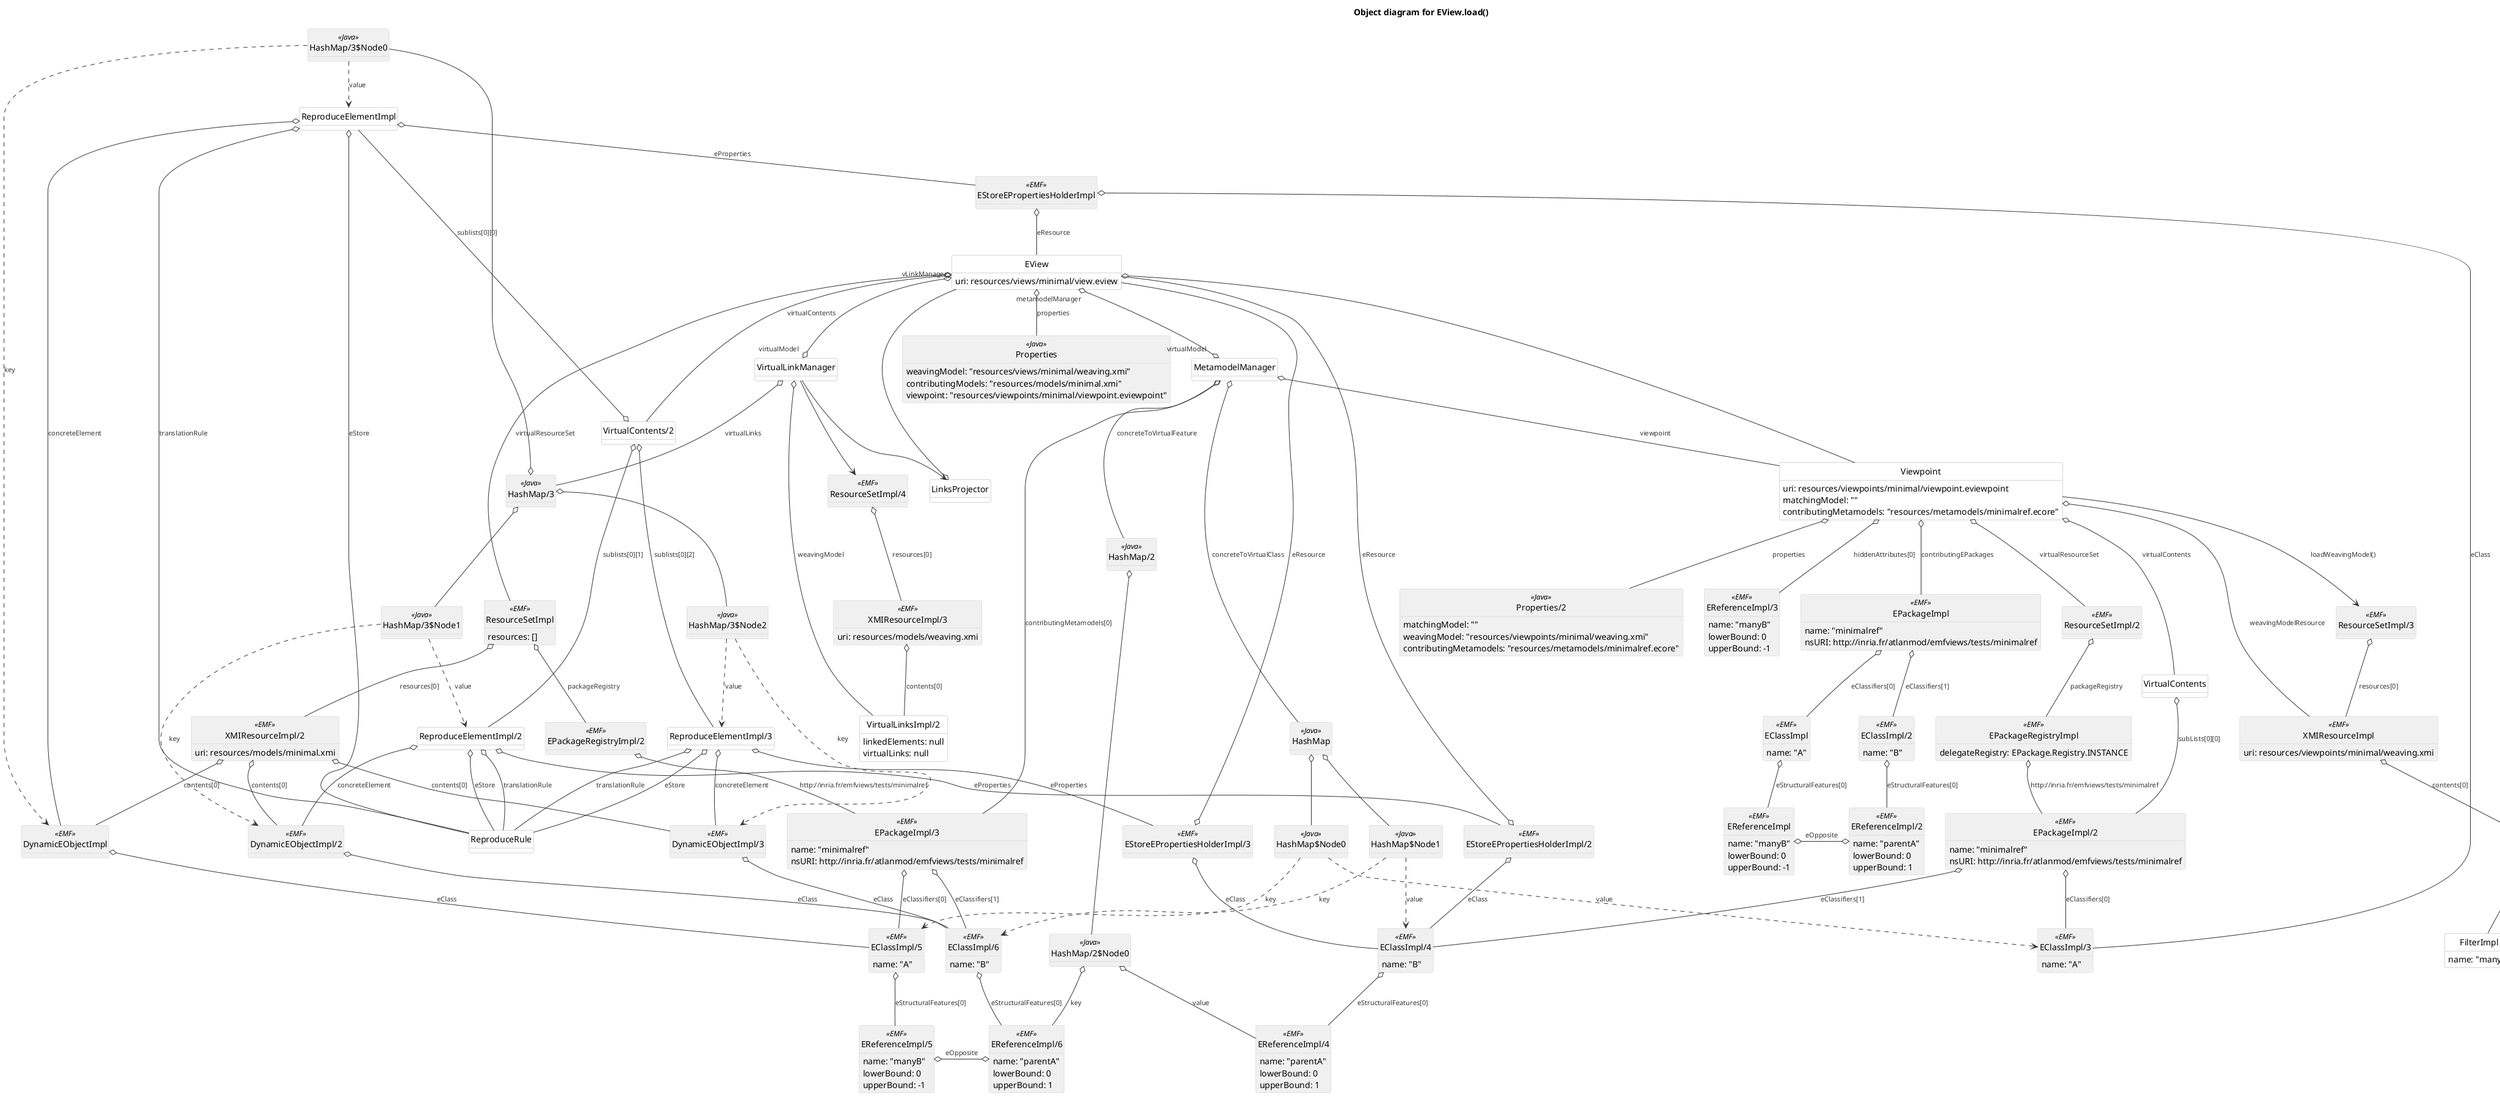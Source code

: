 '~~~~~~~~~~~~~~~~~~~~~~~~~~~~~~~~~~~~~~~~~~~~~~~~~~~~~~~~~~~~~~~~~~~~~~~~~~~~
' Object diagram for EMFViews.core
'
' These are all the relevant objects in the heap created by EMFViews after
' EView.load().
'
' Arrow semantics:
' A o--  B := A has B as attribute
' A o--o B := A has B as attribute, and B has A as attribute
' A -->  B := A creates B (but does not hold B as attribute)
' A ..>  B := A holds a weak reference to B (HashMap nodes)

@startuml

/' Theming '/

title Object diagram for EView.load()

set namespaceseparator none
skinparam shadowing false
skinparam classAttributeIconSize 0

skinparam class {
  BackgroundColor<<EMF>> #f0f0f0
  BorderColor<<EMF>> #cdcdcd
  BackgroundColor<<Java>> #f0f0f0
  BorderColor<<Java>> #cdcdcd
  BackgroundColor #fff
  BorderColor #aaa
}

skinparam packageBorderColor #888

skinparam stereotype {
  CBackgroundColor #fff
  ABackgroundColor #fff
  IBackgroundColor #fff
}

skinparam arrow {
  Color #333
  FontColor #333
  FontSize 11
}

skinparam note {
  BackgroundColor #fff
  BorderColor #aaa
}

hide class circle
hide class methods

'~~~~~~~~~~~~~~~~~~~~~~~~~~~~~~~~~~~~~~~~~~~~~~~~~~~~~~~~~~~~~~~~~~~~~~~~~~~~
' EView objects

class EView {
  uri: resources/views/minimal/view.eview
}

class Properties <<Java>> {
  weavingModel: "resources/views/minimal/weaving.xmi"
  contributingModels: "resources/models/minimal.xmi"
  viewpoint: "resources/viewpoints/minimal/viewpoint.eviewpoint"
}

class ResourceSetImpl <<EMF>> {
  resources: []
}

class Viewpoint {
  uri: resources/viewpoints/minimal/viewpoint.eviewpoint
  matchingModel: ""
  contributingMetamodels: "resources/metamodels/minimalref.ecore"
}

class Properties/2 <<Java>> {
  matchingModel: ""
  weavingModel: "resources/viewpoints/minimal/weaving.xmi"
  contributingMetamodels: "resources/metamodels/minimalref.ecore"
}

class ResourceSetImpl/2 <<EMF>> {
}

class EPackageRegistryImpl <<EMF>> {
  delegateRegistry: EPackage.Registry.INSTANCE
}

class EPackageImpl <<EMF>> {
  name: "minimalref"
  nsURI: http://inria.fr/atlanmod/emfviews/tests/minimalref
}

class EClassImpl <<EMF>> {
  name: "A"
}

class EReferenceImpl <<EMF>> {
  name: "manyB"
  lowerBound: 0
  upperBound: -1
}

class EClassImpl/2 <<EMF>> {
  name: "B"
}

class EReferenceImpl/2 <<EMF>> {
  name: "parentA"
  lowerBound: 0
  upperBound: 1
}

class EPackageImpl/2 <<EMF>> {
  name: "minimalref"
  nsURI: http://inria.fr/atlanmod/emfviews/tests/minimalref
}

class EClassImpl/3 <<EMF>> {
  name: "A"
}

class EReferenceImpl/3 <<EMF>> {
  name: "manyB"
  lowerBound: 0
  upperBound: -1
}

class EClassImpl/4 <<EMF>> {
  name: "B"
}

class EReferenceImpl/4 <<EMF>> {
  name: "parentA"
  lowerBound: 0
  upperBound: 1
}

class ResourceSetImpl/3 <<EMF>> {
}

class XMIResourceImpl <<EMF>> {
  uri: resources/viewpoints/minimal/weaving.xmi
}

class VirtualLinksImpl {
}

class LinkedElement {
  name: "manyB"
  elementRef: "minimalref.A.manyB"
  modelRef: "http://inria.fr/atlanmod/emfviews/tests/minimalref"
}

class FilterImpl {
  name: "manyB"
}

class EPackageRegistryImpl/2 <<EMF>> {
}

class EPackageImpl/3 <<EMF>> {
  name: "minimalref"
  nsURI: http://inria.fr/atlanmod/emfviews/tests/minimalref
}

class EClassImpl/5 <<EMF>> {
  name: "A"
}

class EReferenceImpl/5 <<EMF>> {
  name: "manyB"
  lowerBound: 0
  upperBound: -1
}

class EClassImpl/6 <<EMF>> {
  name: "B"
}

class EReferenceImpl/6 <<EMF>> {
  name: "parentA"
  lowerBound: 0
  upperBound: 1
}

class HashMap <<Java>> {
}

class HashMap$Node0 <<Java>> {
}

class HashMap$Node1 <<Java>> {
}

class HashMap/2 <<Java>> {
}

class HashMap/2$Node0 <<Java>> {
}

class XMIResourceImpl/2 <<EMF>> {
  uri: resources/models/minimal.xmi
}

class DynamicEObjectImpl <<EMF>> {
}

class DynamicEObjectImpl/2 <<EMF>> {
}

class DynamicEObjectImpl/3 <<EMF>> {
}

class ResourceSetImpl/4 <<EMF>> {
}

class XMIResourceImpl/3 <<EMF>> {
  uri: resources/models/weaving.xmi
}

class VirtualLinksImpl/2 {
  linkedElements: null
  virtualLinks: null
}

class EStoreEPropertiesHolderImpl <<EMF>> {
}

class EStoreEPropertiesHolderImpl/2 <<EMF>> {
}

class EStoreEPropertiesHolderImpl/3 <<EMF>> {
}

class HashMap/3 <<Java>> {
}

class HashMap/3$Node0 <<Java>> {
}

class HashMap/3$Node1 <<Java>> {
}

class HashMap/3$Node2 <<Java>> {
}

'~~~~~~~~~~~~~~~~~~~~~~~~~~~~~~~~~~~~~~~~~~~~~~~~~~~~~~~~~~~~~~~~~~~~~~~~~~~~
' EView relationships

EView o-- Properties : properties
EView o-- ResourceSetImpl : virtualResourceSet
EView o-- Viewpoint

Viewpoint o-- "Properties/2" : properties
Viewpoint o-- "ResourceSetImpl/2" : virtualResourceSet
Viewpoint o-- EPackageImpl : contributingEPackages

EPackageImpl o-- EClassImpl : eClassifiers[0]
EPackageImpl o-- "EClassImpl/2" : eClassifiers[1]

EClassImpl o-- EReferenceImpl : eStructuralFeatures[0]
"EClassImpl/2" o-- "EReferenceImpl/2" : eStructuralFeatures[0]

EReferenceImpl o-o "EReferenceImpl/2" : eOpposite

"ResourceSetImpl/2" o-- EPackageRegistryImpl : packageRegistry

EPackageRegistryImpl o-- "EPackageImpl/2" : "http://inria.fr/emfviews/tests/minimalref"

"EPackageImpl/2" o-- "EClassImpl/3" : eClassifiers[0]
"EPackageImpl/2" o-- "EClassImpl/4" : eClassifiers[1]

/' "EClassImpl/3" o-- "EReferenceImpl/3" : eStructuralFeatures[0] '/
"EClassImpl/4" o-- "EReferenceImpl/4" : eStructuralFeatures[0]

/' "EReferenceImpl/3" o-o "EReferenceImpl/4" : eOpposite '/

Viewpoint --> "ResourceSetImpl/3" : loadWeavingModel()
"ResourceSetImpl/3" o-- XMIResourceImpl : resources[0]
Viewpoint o-- XMIResourceImpl : weavingModelResource
XMIResourceImpl o-- VirtualLinksImpl : contents[0]

VirtualLinksImpl o-- LinkedElement : linkedElements[0]
VirtualLinksImpl o-- FilterImpl : virtualLinks[0]
FilterImpl o- LinkedElement : filteredElement

Viewpoint o-- "EReferenceImpl/3" : hiddenAttributes[0]
Viewpoint o-- VirtualContents : virtualContents

VirtualContents o-- "EPackageImpl/2" : subLists[0][0]

ResourceSetImpl o-- "EPackageRegistryImpl/2" : packageRegistry
"EPackageRegistryImpl/2" o-- "EPackageImpl/3" : "http://inria.fr/emfviews/tests/minimalref"

"EPackageImpl/3" o-- "EClassImpl/5" : eClassifiers[0]
"EPackageImpl/3" o-- "EClassImpl/6" : eClassifiers[1]

"EClassImpl/5" o-- "EReferenceImpl/5" : eStructuralFeatures[0]
"EClassImpl/6" o-- "EReferenceImpl/6" : eStructuralFeatures[0]

"EReferenceImpl/5" o-o "EReferenceImpl/6" : eOpposite

EView "metamodelManager" o--o "virtualModel" MetamodelManager
MetamodelManager o-- Viewpoint : viewpoint
MetamodelManager o-- "EPackageImpl/3" : contributingMetamodels[0]

MetamodelManager o-- HashMap : concreteToVirtualClass
HashMap o-- HashMap$Node0
HashMap o-- HashMap$Node1

HashMap$Node0 ..> "EClassImpl/5" : key
HashMap$Node0 ..> "EClassImpl/3" : value

HashMap$Node1 ..> "EClassImpl/6" : key
HashMap$Node1 ..> "EClassImpl/4" : value

MetamodelManager o-- "HashMap/2" : concreteToVirtualFeature
/' MetamodelManager o-- HashMap : virtualToConcreteFeature '/

"HashMap/2" o-- "HashMap/2$Node0"
"HashMap/2$Node0" o-- "EReferenceImpl/6" : key
"HashMap/2$Node0" o-- "EReferenceImpl/4" : value

ResourceSetImpl o-- "XMIResourceImpl/2" : resources[0]

"XMIResourceImpl/2" o-- DynamicEObjectImpl : contents[0]
"XMIResourceImpl/2" o-- "DynamicEObjectImpl/2" : contents[0]
"XMIResourceImpl/2" o-- "DynamicEObjectImpl/3" : contents[0]

DynamicEObjectImpl o-- "EClassImpl/5" : eClass
"DynamicEObjectImpl/2" o-- "EClassImpl/6" : eClass
"DynamicEObjectImpl/3" o-- "EClassImpl/6" : eClass

EView "vLinkManager" o--o "virtualModel" VirtualLinkManager

VirtualLinkManager --> "ResourceSetImpl/4"
"ResourceSetImpl/4" o-- "XMIResourceImpl/3" : resources[0]
"XMIResourceImpl/3" o-- "VirtualLinksImpl/2" : contents[0]

VirtualLinkManager o-- "VirtualLinksImpl/2" : weavingModel

VirtualLinkManager --> LinksProjector
LinksProjector o-- EView

VirtualLinkManager o-- "HashMap/3" : virtualLinks
"HashMap/3" o-- "HashMap/3$Node0"
"HashMap/3$Node0" ..> DynamicEObjectImpl : key
"HashMap/3$Node0" ..> ReproduceElementImpl : value

ReproduceElementImpl o-- DynamicEObjectImpl : concreteElement
ReproduceElementImpl o-- EStoreEPropertiesHolderImpl : eProperties
EStoreEPropertiesHolderImpl o-- "EClassImpl/3" : eClass
EStoreEPropertiesHolderImpl o-- EView : eResource
ReproduceElementImpl o-- ReproduceRule : translationRule
ReproduceElementImpl o-- ReproduceRule : eStore

"HashMap/3" o-- "HashMap/3$Node1"
"HashMap/3$Node1" ..> "DynamicEObjectImpl/2" : key
"HashMap/3$Node1" ..> "ReproduceElementImpl/2" : value

"ReproduceElementImpl/2" o-- "DynamicEObjectImpl/2" : concreteElement
"ReproduceElementImpl/2" o-- "EStoreEPropertiesHolderImpl/2" : eProperties
"EStoreEPropertiesHolderImpl/2" o-- "EClassImpl/4" : eClass
"EStoreEPropertiesHolderImpl/2" o-- EView : eResource
"ReproduceElementImpl/2" o-- ReproduceRule : translationRule
"ReproduceElementImpl/2" o-- ReproduceRule : eStore

"HashMap/3" o-- "HashMap/3$Node2"
"HashMap/3$Node2" ..> "DynamicEObjectImpl/3" : key
"HashMap/3$Node2" ..> "ReproduceElementImpl/3" : value

"ReproduceElementImpl/3" o-- "DynamicEObjectImpl/3" : concreteElement
"ReproduceElementImpl/3" o-- "EStoreEPropertiesHolderImpl/3" : eProperties
"EStoreEPropertiesHolderImpl/3" o-- "EClassImpl/4" : eClass
"EStoreEPropertiesHolderImpl/3" o-- EView : eResource
"ReproduceElementImpl/3" o-- ReproduceRule : translationRule
"ReproduceElementImpl/3" o-- ReproduceRule : eStore

EView o-- "VirtualContents/2" : virtualContents
"VirtualContents/2" o-- ReproduceElementImpl : sublists[0][0]
"VirtualContents/2" o-- "ReproduceElementImpl/2" : sublists[0][1]
"VirtualContents/2" o-- "ReproduceElementImpl/3" : sublists[0][2]

@enduml
